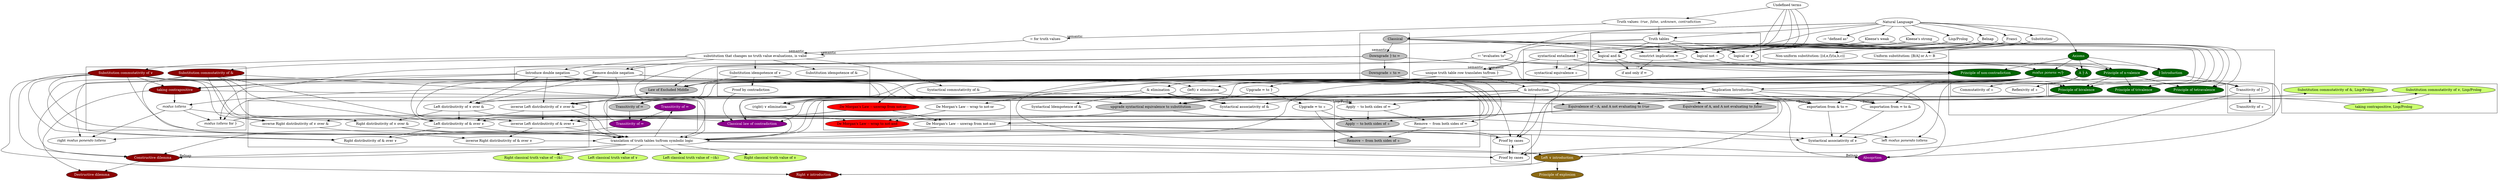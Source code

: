 strict digraph {
    undefined [label="Undefined terms"]
    logical_and [label="logical and &"]
    logical_or [label="logical or &#x2228;"]
    logical_not [label="logical not ~"]
    nonstrict_implication [label="nonstrict implication &rArr;"]
    truth_values [label=<Truth values: <I>true</I>, <I>false</I>, <I>unknown</I>, <I>contradiction</I>>]
    syntactical_entailment [label="syntactical entailment &#9500;"]
    undefined -> {logical_and logical_or logical_not nonstrict_implication syntactical_entailment truth_values}
    iff [label="if and only if &hArr;"]
    {nonstrict_implication logical_and} -> iff [headlabel=":="]

    natural_language [label="Natural Language"]
    truth_tables [label="Truth tables"]
    {natural_language truth_values} -> truth_tables -> {logical_and logical_or logical_not nonstrict_implication}

    subgraph clusterLogicalConnectives {
        truth_tables logical_and logical_or logical_not nonstrict_implication
    }

    Axioms [style=filled fillcolor=darkgreen fontcolor=white]
    natural_language -> Axioms
    Classical [style=filled fillcolor=silver]
    Kleene_weak [label="Kleene's weak"]
    Kleene_strong [label="Kleene's strong"]
    Lisp_Prolog [label="Lisp/Prolog"]
    Belnap
    Franci
    {natural_language} -> {Classical Kleene_weak Kleene_strong Lisp_Prolog Belnap Franci} -> {logical_and logical_or logical_not nonstrict_implication}
    Substitution
    evaluates_to [label="&#x21A6; \"evaluates to\""]
    defined_as [label=":= \"defined as\""]
    natural_language -> {syntactical_entailment Substitution evaluates_to defined_as}
    substitution_uniform [label="Uniform substitution: [B/A] or A &#x21A6; B"]
    substitution_nonuniform [label="Non-uniform substitution: [(d,e,f)/(a,b,c)]"]
    Substitution -> {substitution_uniform substitution_nonuniform}
    syntactical_equivalence [label="syntactical equivalence &#x27DB;"]
    {logical_and syntactical_entailment} -> syntactical_equivalence [headlabel=":="]

    subgraph clusterSyntacticalEntailment {
        syntactical_entailment syntactical_equivalence
    }

    equality_for_truth_values [label="= for truth values"]
    truth_values -> equality_for_truth_values [headlabel="semantic"]

    modus_ponens [label=<<I>modus ponens</I> &rArr;/&#9500;> style=filled fillcolor=darkgreen fontcolor=white]
    {Axioms nonstrict_implication syntactical_entailment} -> modus_ponens

    syntactical_entailment_introduction [label="&#9500; Introduction" style=filled fillcolor=darkgreen fontcolor=white]
    {Axioms syntactical_entailment} -> syntactical_entailment_introduction

    transitivity_of_syntactical_entailment [label="Transitivity of &#9500;"]
    transitivity_of_syntactical_equivalence [label="Transitivity of &#x27DB;"]
    {modus_ponens syntactical_entailment_introduction} -> transitivity_of_syntactical_entailment -> transitivity_of_syntactical_equivalence

    transitivity_of_syntactical_equivalence [label="Transitivity of &#x27DB;"]
    identity_entailment [label="A &#9500; A" style=filled fillcolor=darkgreen fontcolor=white]
    {Axioms syntactical_entailment} -> identity_entailment
    reflexivity_of_syntactical_equivalence [label="Reflexivity of &#x27DB;"]
    commutativity_of_syntactical_equivalence [label="Commutativity of &#x27DB;"]
    identity_entailment -> {reflexivity_of_syntactical_equivalence commutativity_of_syntactical_equivalence}

    principle_of_noncontradiction [label="Principle of non-contradiction" style=filled fillcolor=darkgreen fontcolor=white]
    {Axioms evaluates_to logical_not logical_and} -> principle_of_noncontradiction

    principle_of_n_valence [label="Principle of n-valence" style=filled fillcolor=darkgreen fontcolor=white]
    {Axioms evaluates_to logical_or} -> principle_of_n_valence
    principle_of_bivalence [label="Principle of bivalence" style=filled fillcolor=darkgreen fontcolor=white]
    principle_of_trivalence [label="Principle of trivalence" style=filled fillcolor=darkgreen fontcolor=white]
    principle_of_tetravalence [label="Principle of tetravalence" style=filled fillcolor=darkgreen fontcolor=white]
    principle_of_n_valence -> {principle_of_bivalence principle_of_trivalence principle_of_tetravalence}
    Classical -> principle_of_bivalence
    {Kleene_weak Kleene_strong Lisp_Prolog} -> principle_of_trivalence
    {Belnap Franci} -> principle_of_tetravalence

    upgrade_implication_to_syntactical_entailment [label="Upgrade &rArr; to &#9500;"]
    upgrade_iff_to_syntactical_equivalence [label="Upgrade &hArr; to &#x27DB;"]
    modus_ponens -> upgrade_implication_to_syntactical_entailment -> upgrade_iff_to_syntactical_equivalence

    downgrade_syntactical_entailment_to_implication [label="Downgrade &#9500; to &rArr;" style=filled fillcolor=silver tooltip="Classical only"]
    downgrade_syntactical_equivalence_to_iff [label="Downgrade &#x27DB; to &hArr;" style=filled fillcolor=silver tooltip="Classical only"]
    Classical -> downgrade_syntactical_entailment_to_implication [headlabel=semantic]
    downgrade_syntactical_entailment_to_implication -> downgrade_syntactical_equivalence_to_iff

    implication_introduction [label="Implication Introduction"]
    transitivity_of_implication [label="Transitivity of &rArr;" style=filled fillcolor=magenta4 fontcolor=white tooltip="~Belnap"]
    transitivity_of_implication_classical [label="Transitivity of &rArr;" style=filled fillcolor=silver tooltip="Classical only"]
    {syntactical_entailment_introduction downgrade_syntactical_entailment_to_implication } -> implication_introduction
    { modus_ponens implication_introduction } -> transitivity_of_implication_classical -> transitivity_of_implication

    unique_truthtable_row_syntactical_entailment [label="unique truth table row translates to/from &#9500;"]
    {truth_tables syntactical_entailment} -> unique_truthtable_row_syntactical_entailment [headlabel="semantic"]

    conjunction_introduction [label="& introduction"]
    conjunction_elimination [label="& elimination"]
    idempotence_of_and [label="Syntactical Idempotence of &"]

    absorption [label="Absoprtion" style=filled fillcolor=magenta4 fontcolor=white tooltip="~Belnap"]
    { modus_ponens conjunction_introduction implication_introduction } -> absorption

    unique_truthtable_row_syntactical_entailment -> {conjunction_introduction conjunction_elimination}
    conjunction_elimination -> idempotence_of_and

    substitution_changing_no_truthvalues [label="substitution that changes no truth value evaluations, is valid"]
    {equality_for_truth_values truth_tables} -> substitution_changing_no_truthvalues [headlabel="semantic"]

    syntactical_commutativity_of_and [label="Syntactical commutativity of &"]
    substitution_commutativity_of_and [label="Substitution commutativity of &" style=filled fillcolor=darkred fontcolor=white tooltip="~Lisp/Prolog"]
    substitution_commutativity_of_or [label="Substitution commutativity of &#x2228;" style=filled fillcolor=darkred fontcolor=white tooltip="~Lisp/Prolog"]

    substitution_changing_no_truthvalues -> {syntactical_commutativity_of_and substitution_commutativity_of_and substitution_commutativity_of_or}

    syntactical_associativity_of_and [label="Syntactical associativity of &"]
    {conjunction_introduction conjunction_elimination syntactical_commutativity_of_and} -> syntactical_associativity_of_and

    introduce_double_negation [label="Introduce double negation"]
    remove_double_negation [label="Remove double negation"]
    substitution_changing_no_truthvalues -> introduce_double_negation
    {substitution_changing_no_truthvalues principle_of_n_valence} -> remove_double_negation

    subgraph clusterDoubleNegation {
        introduce_double_negation remove_double_negation
    }

    upgrade_syntactical_equivalence_to_substitution [label="upgrade syntactical equivalence to substitution" style=filled fillcolor=silver tooltip="Classical only"]
    {principle_of_bivalence principle_of_noncontradiction introduce_double_negation substitution_commutativity_of_or upgrade_implication_to_syntactical_entailment} -> upgrade_syntactical_equivalence_to_substitution

    substitution_idempotence_of_and [label="Substitution idempotence of &"]
    substitution_idempotence_of_or [label="Substitution idempotence of &#x2228;"]
    substitution_changing_no_truthvalues -> {substitution_idempotence_of_and substitution_idempotence_of_or}

    constructive_dilemma [label="Constructive dilemma" style=filled fillcolor=darkred fontcolor=white tooltip="~Lisp/Prolog"]
    {transitivity_of_implication remove_double_negation substitution_commutativity_of_or } -> constructive_dilemma

    proof_by_contradiction [label="Proof by contradiction"]
    substitution_idempotence_of_or -> proof_by_contradiction

    subgraph clusterSubstitutionIdempotence {
        substitution_idempotence_of_and substitution_idempotence_of_or proof_by_contradiction
    }

    left_or_elimination [label="(left) &#x2228; elimination"]
    right_or_elimination [label="(right) &#x2228; elimination"]
    {introduce_double_negation modus_ponens} -> left_or_elimination
    { left_or_elimination substitution_commutativity_of_or } -> right_or_elimination

    taking_contrapositive [label="taking contrapositive" style=filled fillcolor=darkred fontcolor=white  tooltip="~Lisp/Prolog"]
    substitution_commutativity_of_or -> taking_contrapositive
    {introduce_double_negation remove_double_negation} -> taking_contrapositive

    destructive_dilemma [label="Destructive dilemma" style=filled fillcolor=darkred fontcolor=white tooltip="~Lisp/Prolog"]
    { taking_contrapositive constructive_dilemma} -> destructive_dilemma

    apply_negation_to_both_sides_of_iff [label="Apply ~ to both sides of &hArr;"]
    remove_negation_from_both_sides_of_iff [label="Remove ~ from both sides of &hArr;"]
    {conjunction_elimination conjunction_introduction} -> apply_negation_to_both_sides_of_iff
    taking_contrapositive -> apply_negation_to_both_sides_of_iff [headlabel="~Lisp/Prolog"]
    {apply_negation_to_both_sides_of_iff remove_double_negation} -> remove_negation_from_both_sides_of_iff

    apply_negation_to_both_sides_of_syntactical_equivalence [label="Apply ~ to both sides of &#x27DB;" style=filled fillcolor=silver tooltip="Classical only"]
    remove_negation_from_both_sides_of_syntactical_equivalence [label="Remove ~ from both sides of &#x27DB;" style=filled fillcolor=silver tooltip="Classical only"]
    {downgrade_syntactical_equivalence_to_iff apply_negation_to_both_sides_of_iff upgrade_iff_to_syntactical_equivalence} -> apply_negation_to_both_sides_of_syntactical_equivalence
    {downgrade_syntactical_equivalence_to_iff remove_negation_from_both_sides_of_iff upgrade_iff_to_syntactical_equivalence} -> remove_negation_from_both_sides_of_syntactical_equivalence

    subgraph clusterApplyRemoveIffSyntacticalEquivalence {
        apply_negation_to_both_sides_of_iff remove_negation_from_both_sides_of_iff apply_negation_to_both_sides_of_syntactical_equivalence remove_negation_from_both_sides_of_syntactical_equivalence
    }

    modus_tollens [label=<<I>modus tollens</I>>]
    modus_tollens_for_syntactical_entailment [label=<<I>modus tollens</I> for &#9500;>]
    taking_contrapositive -> modus_tollens
    { evaluates_to principle_of_noncontradiction  modus_tollens } -> modus_tollens_for_syntactical_entailment

    equivalence_not_A_not_evaluating_to_true [label=<Equivalence of ~A, and A not evaluating to <I>true</I>>  style=filled fillcolor=silver tooltip="Classical only"]
    equivalence_A_not_evaluating_to_false [label=<Equivalence of A, and A not evaluating to <I>false</I>>  style=filled fillcolor=silver tooltip="Classical only"]
    { principle_of_bivalence left_or_elimination } -> equivalence_not_A_not_evaluating_to_true
    { principle_of_bivalence right_or_elimination } -> equivalence_A_not_evaluating_to_false

    subgraph clusterClassicalEvalution {
        equivalence_not_A_not_evaluating_to_true equivalence_A_not_evaluating_to_false
    }

    subgraph clusterSubstitutionCommutativity {
        substitution_commutativity_of_and substitution_commutativity_of_or taking_contrapositive modus_tollens modus_tollens_for_syntactical_entailment
    }

    classical_law_of_contradiction [label="Classical law of contradiction" style="filled" fillcolor=magenta4 fontcolor=white tooltip="~Belnap"]
    {modus_ponens modus_tollens proof_by_contradiction} -> classical_law_of_contradiction
    implication_introduction -> classical_law_of_contradiction

    exportation_and_to_implication [label="exportation from & to &rArr;"]
    importation_implication_to_and [label="importation from &rArr; to &"]
    {conjunction_introduction modus_ponens} -> exportation_and_to_implication
    implication_introduction -> exportation_and_to_implication [headlabel="~Belnap"]
    {conjunction_elimination modus_ponens} -> importation_implication_to_and
    implication_introduction -> importation_implication_to_and [headlabel="~Belnap"]

    de_morgan_wrap_to_not_or [label="De Morgan's Law -- wrap to not-or"]
    de_morgan_unwrap_from_not_or [label="De Morgan's Law -- unwrap from not-or" style="filled" fillcolor=red tooltip="~Franci"]
    unique_truthtable_row_syntactical_entailment -> de_morgan_wrap_to_not_or
    unique_truthtable_row_syntactical_entailment -> de_morgan_unwrap_from_not_or

    de_morgan_wrap_to_not_and [label="De Morgan's Law -- wrap to not-and" style="filled" fillcolor=red tooltip="~Belnap, ~Franci"]
    de_morgan_unwrap_from_not_and [label="De Morgan's Law -- unwrap from not-and"]
    { de_morgan_wrap_to_not_or remove_double_negation modus_tollens_for_syntactical_entailment equivalence_not_A_not_evaluating_to_true } -> de_morgan_wrap_to_not_and
    { de_morgan_unwrap_from_not_or remove_double_negation modus_tollens_for_syntactical_entailment equivalence_not_A_not_evaluating_to_true } -> de_morgan_unwrap_from_not_and

    subgraph clusterDeMorgan {
        de_morgan_wrap_to_not_or de_morgan_unwrap_from_not_or de_morgan_wrap_to_not_and de_morgan_unwrap_from_not_and
    }

    syntactical_associativity_of_or [label="Syntactical associativity of &#x2228;"]
    {exportation_and_to_implication importation_implication_to_and upgrade_syntactical_equivalence_to_substitution de_morgan_unwrap_from_not_and remove_double_negation} -> syntactical_associativity_of_or

    left_modus_ponendo_tollens [label=<left <I>modus ponendo tollens</I>>]
    right_modus_ponendo_tollens [label=<right <I>modus ponendo tollens</I>>]
    {de_morgan_unwrap_from_not_and modus_ponens} -> left_modus_ponendo_tollens
    {de_morgan_unwrap_from_not_and introduce_double_negation modus_tollens} -> right_modus_ponendo_tollens

    left_distributivity_or_over_and [label="Left distributivity of &#x2228; over &"]
    left_distributivity_or_over_and_inverse [label="inverse Left distributivity of &#x2228; over &"]
    { introduce_double_negation conjunction_elimination conjunction_introduction remove_double_negation } -> left_distributivity_or_over_and
    { introduce_double_negation conjunction_elimination modus_ponens implication_introduction conjunction_introduction remove_double_negation } -> left_distributivity_or_over_and_inverse

    right_distributivity_or_over_and [label="Right distributivity of &#x2228; over &"]
    right_distributivity_or_over_and_inverse [label="inverse Right distributivity of &#x2228; over &"]
    {left_distributivity_or_over_and substitution_commutativity_of_and substitution_commutativity_of_or} -> right_distributivity_or_over_and
    {left_distributivity_or_over_and_inverse substitution_commutativity_of_and substitution_commutativity_of_or} -> right_distributivity_or_over_and_inverse

    left_distributivity_and_over_or [label="Left distributivity of & over &#x2228;"]
    left_distributivity_and_over_or_inverse [label="inverse Left distributivity of & over &#x2228;"]
    { left_distributivity_or_over_and apply_negation_to_both_sides_of_syntactical_equivalence upgrade_syntactical_equivalence_to_substitution de_morgan_unwrap_from_not_and de_morgan_unwrap_from_not_or remove_double_negation substitution_commutativity_of_and } -> left_distributivity_and_over_or
    { left_distributivity_or_over_and_inverse apply_negation_to_both_sides_of_syntactical_equivalence upgrade_syntactical_equivalence_to_substitution de_morgan_unwrap_from_not_and de_morgan_unwrap_from_not_or remove_double_negation substitution_commutativity_of_and } -> left_distributivity_and_over_or_inverse

    right_distributivity_and_over_or [label="Right distributivity of & over &#x2228;"]
    right_distributivity_and_over_or_inverse [label="inverse Right distributivity of & over &#x2228;"]
    {left_distributivity_and_over_or substitution_commutativity_of_and substitution_commutativity_of_or} -> right_distributivity_and_over_or
    {left_distributivity_and_over_or_inverse substitution_commutativity_of_and substitution_commutativity_of_or} -> right_distributivity_and_over_or_inverse

    proof_by_cases [label="Proof by cases"]
    proof_by_cases2 [label="Proof by cases"]
    { conjunction_introduction right_distributivity_or_over_and de_morgan_wrap_to_not_and remove_double_negation modus_ponens } -> proof_by_cases
    { constructive_dilemma transitivity_of_syntactical_entailment substitution_idempotence_of_or} -> proof_by_cases2
    proof_by_cases -> proof_by_cases2
    proof_by_cases2 -> proof_by_cases

    subgraph clusterProofByCases {
        proof_by_cases proof_by_cases2
    }

    law_of_excluded_middle [label="Law of Excluded Middle" style="filled" fillcolor=silver tooltip="Classical only"]
    {substitution_idempotence_of_or downgrade_syntactical_entailment_to_implication transitivity_of_implication modus_ponens} -> law_of_excluded_middle
    {law_of_excluded_middle substitution_commutativity_of_or} -> principle_of_bivalence

    translation_of_truth_tables_to_from_symbolic_logic [label="translation of truth tables to/from symbolic logic"]
    { principle_of_n_valence principle_of_noncontradiction proof_by_cases downgrade_syntactical_entailment_to_implication substitution_commutativity_of_or substitution_commutativity_of_and left_distributivity_and_over_or left_distributivity_and_over_or_inverse left_distributivity_or_over_and left_distributivity_or_over_and_inverse right_distributivity_and_over_or right_distributivity_and_over_or_inverse right_distributivity_or_over_and right_distributivity_or_over_and_inverse } -> translation_of_truth_tables_to_from_symbolic_logic

    left_disjunction_introduction [label="Left &#x2228; introduction" style=filled fillcolor=goldenrod4 fontcolor=white tooltip="~Weak Kleene"]
    right_disjunction_introduction [label="Right &#x2228; introduction" style=filled fillcolor=darkred fontcolor=white tooltip="~Weak Kleene, ~Lisp/Prolog"]
    principle_of_explosion [label="Principle of explosion" style=filled fillcolor=goldenrod4 fontcolor=white tooltip="~Weak Kleene"] 
    left_disjunction_introduction -> principle_of_explosion
    {left_disjunction_introduction substitution_commutativity_of_or} -> right_disjunction_introduction

    {translation_of_truth_tables_to_from_symbolic_logic conjunction_introduction} -> left_disjunction_introduction

    left_classical_truth_value_of_or [label="Left classical truth value of &#x2228;" style=filled fillcolor=darkolivegreen1 tooltip="Useful for Weak Kleene, Lisp/Prolog; ~Strong Kleene, ~Belnap, ~Franci"]
    left_classical_truth_value_of_not_and [label="Left classical truth value of ~(&)" style=filled fillcolor=darkolivegreen1 tooltip="Useful for Weak Kleene, Lisp/Prolog; ~Strong Kleene, ~Belnap, ~Franci"]
    right_classical_truth_value_of_or [label="Right classical truth value of &#x2228;" style=filled fillcolor=darkolivegreen1 tooltip="Useful for Weak Kleene, Lisp/Prolog"]
    right_classical_truth_value_of_not_and [label="Right classical truth value of ~(&)" style=filled fillcolor=darkolivegreen1 tooltip="Useful for Weak Kleene, Lisp/Prolog"]

    translation_of_truth_tables_to_from_symbolic_logic -> {left_classical_truth_value_of_or left_classical_truth_value_of_not_and right_classical_truth_value_of_or right_classical_truth_value_of_not_and }

    substitution_commutativity_of_and_lisp [label="Substitution commutativity of &, Lisp/Prolog" style=filled fillcolor=darkolivegreen1 tooltip="Lisp/Prolog only"]
    substitution_commutativity_of_or_lisp [label="Substitution commutativity of &#x2228;, Lisp/Prolog" style=filled fillcolor=darkolivegreen1 tooltip="Lisp/Prolog only"]
    taking_contrapositive_lisp [label="taking contrapositive, Lisp/Prolog" style=filled fillcolor=darkolivegreen1 tooltip="Lisp/Prolog only"]
    translation_of_truth_tables_to_from_symbolic_logic -> {substitution_commutativity_of_and_lisp substitution_commutativity_of_or_lisp}
    substitution_commutativity_of_or_lisp -> taking_contrapositive_lisp
    taking_contrapositive_lisp -> modus_tollens
    substitution_commutativity_of_or_lisp -> right_or_elimination

    transitivity_of_implication_nonclassical [label="Transitivity of &rArr;" style="filled" fillcolor=magenta4 fontcolor=white tooltip="Kleene weak, Kleene strong, Lisp/Prolog, Franci"]
    translation_of_truth_tables_to_from_symbolic_logic -> transitivity_of_implication_nonclassical -> transitivity_of_implication

    translation_of_truth_tables_to_from_symbolic_logic -> constructive_dilemma [headlabel=Belnap]
    translation_of_truth_tables_to_from_symbolic_logic -> absorption [headlabel=Belnap]

    subgraph clusterTransitivityImplication {
        transitivity_of_implication_classical transitivity_of_implication_nonclassical transitivity_of_implication
    }

    subgraph clusterSubstitutionCommutativityLisp {
        substitution_commutativity_of_and_lisp substitution_commutativity_of_or_lisp taking_contrapositive_lisp
    }

    subgraph clusterDistributivity {
        left_distributivity_or_over_and left_distributivity_or_over_and_inverse right_distributivity_or_over_and right_distributivity_or_over_and_inverse
        left_distributivity_and_over_or left_distributivity_and_over_or_inverse right_distributivity_and_over_or right_distributivity_and_over_or_inverse
    }

    subgraph clusterClassical {
        Classical downgrade_syntactical_entailment_to_implication downgrade_syntactical_equivalence_to_iff
    }

    subgraph clusterAxioms {
        Axioms modus_ponens identity_entailment principle_of_noncontradiction principle_of_n_valence syntactical_entailment_introduction
        subgraph clusterTransitivitySyntacticalEntailment {
            transitivity_of_syntactical_entailment transitivity_of_syntactical_equivalence
        }
        subgraph clusterNValence {
            principle_of_bivalence principle_of_trivalence principle_of_tetravalence
        }
        subgraph clusterSyntacticalEntailmentIdentity {
            reflexivity_of_syntactical_equivalence commutativity_of_syntactical_equivalence
        }
    }

}
